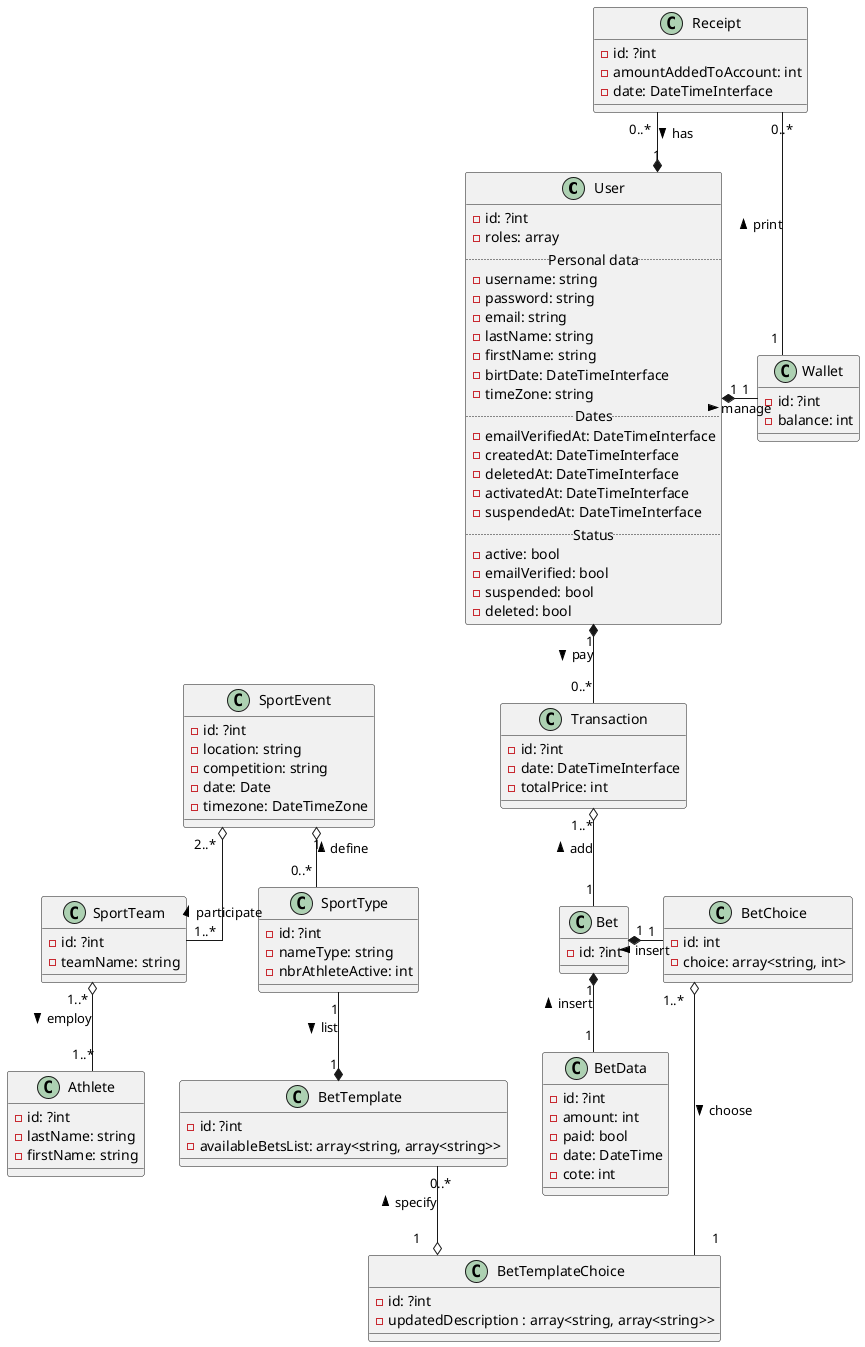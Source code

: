 @startuml

skinparam linetype ortho

' Human management
class User {
    -id: ?int
    -roles: array
    ..Personal data..
    -username: string
    -password: string
    -email: string
    -lastName: string
    -firstName: string
    -birtDate: DateTimeInterface
    -timeZone: string
    ..Dates..
    -emailVerifiedAt: DateTimeInterface
    -createdAt: DateTimeInterface
    -deletedAt: DateTimeInterface
    -activatedAt: DateTimeInterface
    -suspendedAt: DateTimeInterface
    ..Status..
    -active: bool
    -emailVerified: bool
    -suspended: bool
    -deleted: bool
}

class Athlete {
    -id: ?int
    -lastName: string
    -firstName: string
}

' Money management
class Receipt{
    -id: ?int
    -amountAddedToAccount: int
    -date: DateTimeInterface
}

class Wallet {
    -id: ?int
    -balance: int
}

'History
class Transaction{
    -id: ?int
    -date: DateTimeInterface
    -totalPrice: int
}

class Bet{
    -id: ?int
}

'Bets
class BetData {
    -id: ?int
    -amount: int
    -paid: bool
    -date: DateTime
    -cote: int
}

class BetChoice{
    -id: int
    -choice: array<string, int>
}

class BetTemplate{
    -id: ?int
    -availableBetsList: array<string, array<string>>
}

class BetTemplateChoice{
    -id: ?int
    -updatedDescription : array<string, array<string>>
}

' Sport management
class SportEvent {
    -id: ?int
    -location: string
    -competition: string
    -date: Date
    -timezone: DateTimeZone
}

class SportTeam {
    -id: ?int
    -teamName: string
}

class SportType {
    -id: ?int
    -nameType: string
    -nbrAthleteActive: int
}

' ========================================================================='

' Relation
User "1" *- "1" Wallet : manage >
User "1" *-- "0..*" Transaction : pay >
Bet "1" *- "1" BetChoice : insert <
Bet "1" *-- "1" BetData : insert <
SportType "1" --* "1" BetTemplate : list >
Receipt "0..*" --* "1" User : has >

SportTeam "1..*" o-- "1..*" Athlete : employ >
Transaction "1..*" o-- "1" Bet : add <
SportEvent "1" o-- "0..*" SportType : define <
BetChoice "1..*" o--- "1" BetTemplateChoice: choose >
BetTemplate "0..*" --o "1" BetTemplateChoice : specify <
SportEvent "2..*" o-- "1..*" SportTeam : participate <

Receipt "0..*" -- "1" Wallet : print <

@enduml

